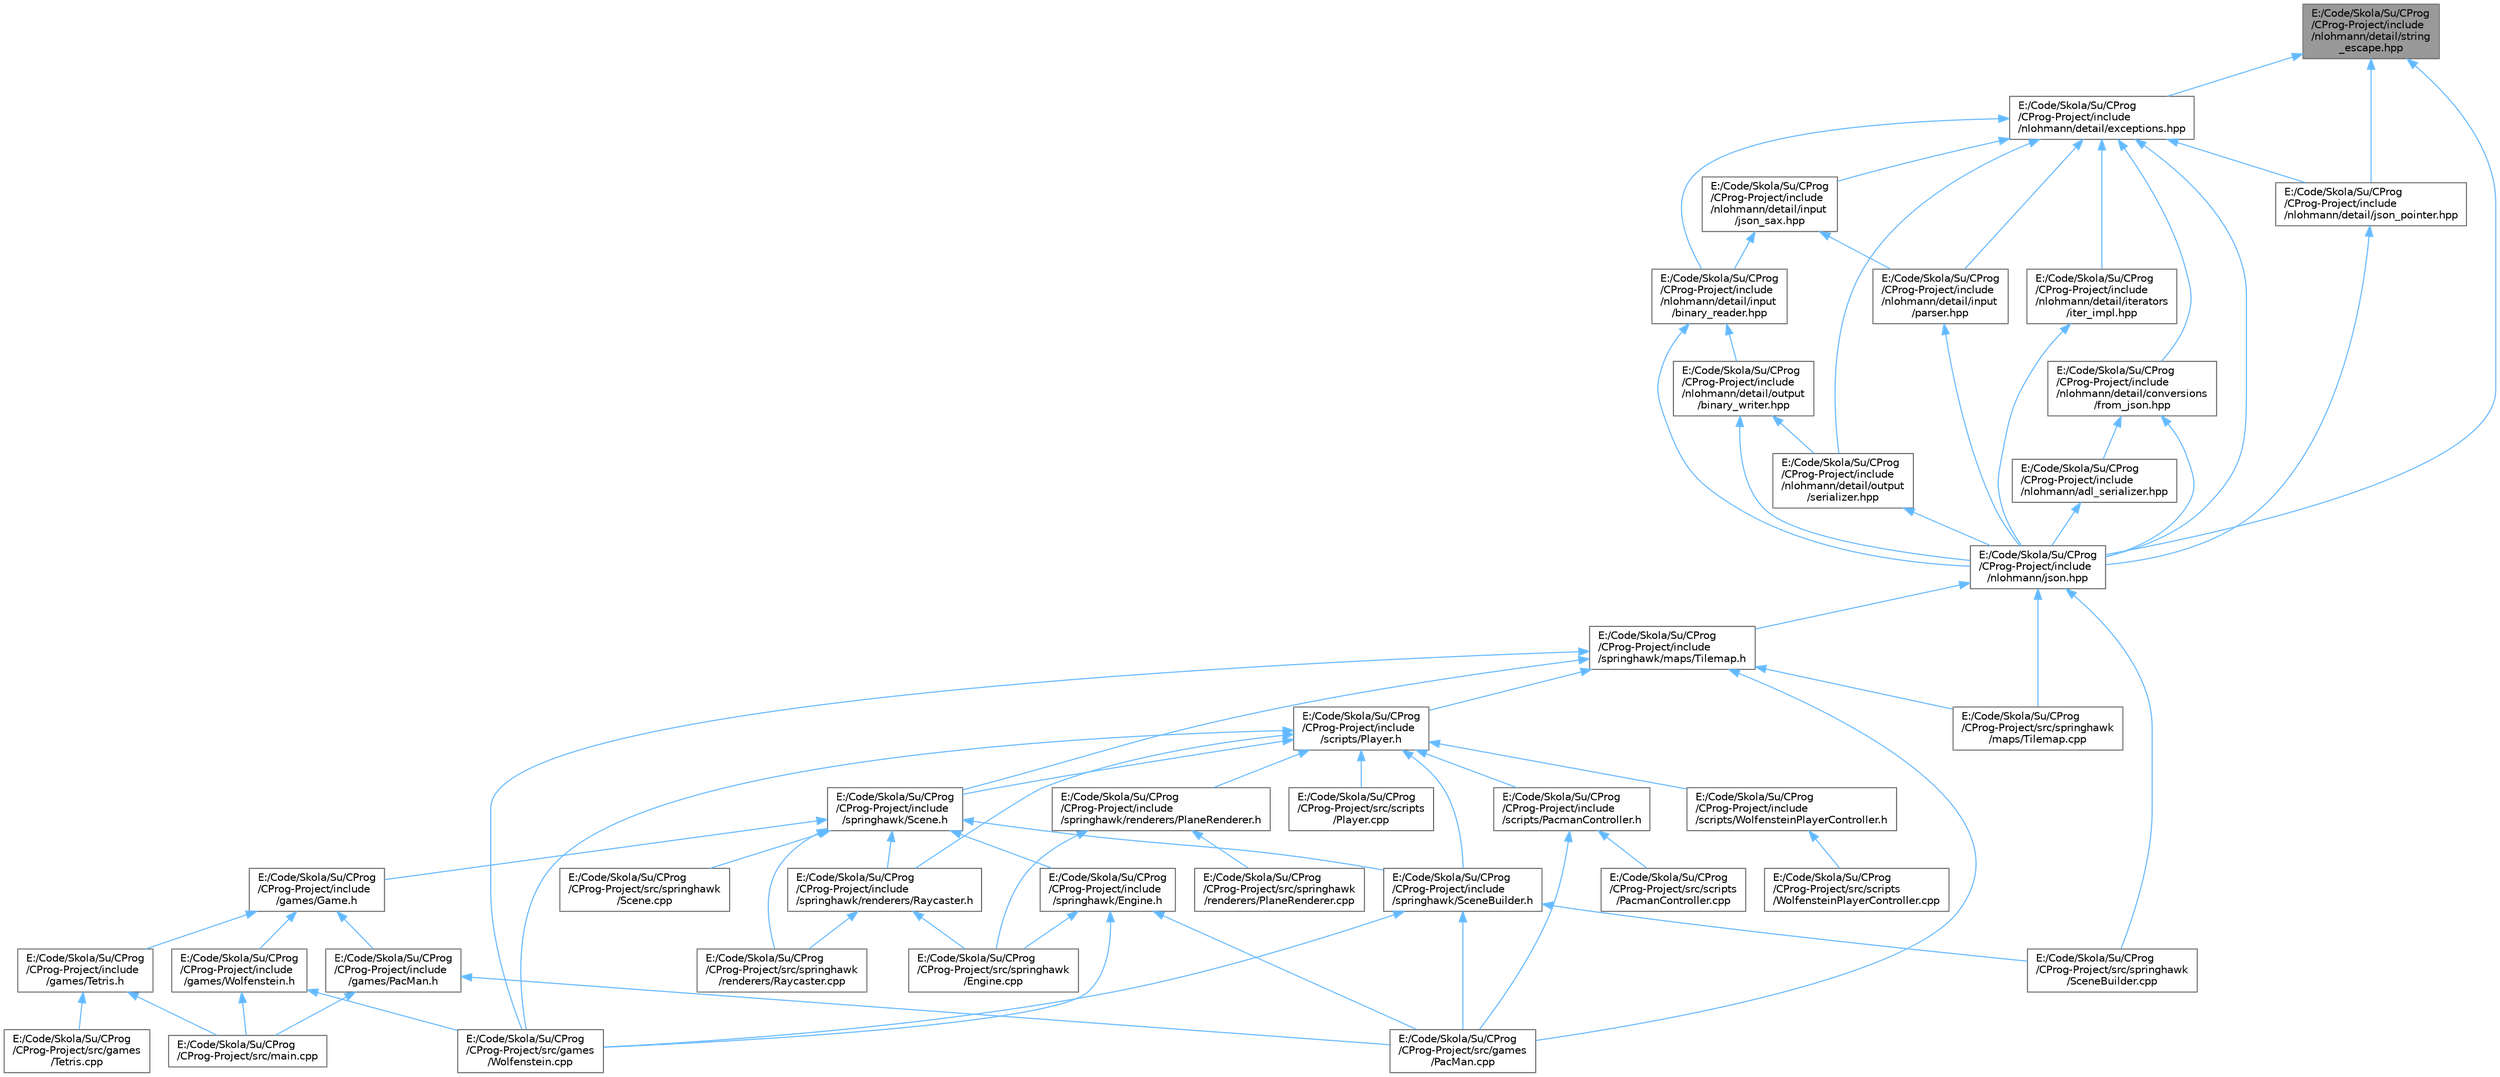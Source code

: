 digraph "E:/Code/Skola/Su/CProg/CProg-Project/include/nlohmann/detail/string_escape.hpp"
{
 // LATEX_PDF_SIZE
  bgcolor="transparent";
  edge [fontname=Helvetica,fontsize=10,labelfontname=Helvetica,labelfontsize=10];
  node [fontname=Helvetica,fontsize=10,shape=box,height=0.2,width=0.4];
  Node1 [id="Node000001",label="E:/Code/Skola/Su/CProg\l/CProg-Project/include\l/nlohmann/detail/string\l_escape.hpp",height=0.2,width=0.4,color="gray40", fillcolor="grey60", style="filled", fontcolor="black",tooltip=" "];
  Node1 -> Node2 [id="edge1_Node000001_Node000002",dir="back",color="steelblue1",style="solid",tooltip=" "];
  Node2 [id="Node000002",label="E:/Code/Skola/Su/CProg\l/CProg-Project/include\l/nlohmann/detail/exceptions.hpp",height=0.2,width=0.4,color="grey40", fillcolor="white", style="filled",URL="$exceptions_8hpp.html",tooltip=" "];
  Node2 -> Node3 [id="edge2_Node000002_Node000003",dir="back",color="steelblue1",style="solid",tooltip=" "];
  Node3 [id="Node000003",label="E:/Code/Skola/Su/CProg\l/CProg-Project/include\l/nlohmann/detail/conversions\l/from_json.hpp",height=0.2,width=0.4,color="grey40", fillcolor="white", style="filled",URL="$from__json_8hpp.html",tooltip=" "];
  Node3 -> Node4 [id="edge3_Node000003_Node000004",dir="back",color="steelblue1",style="solid",tooltip=" "];
  Node4 [id="Node000004",label="E:/Code/Skola/Su/CProg\l/CProg-Project/include\l/nlohmann/adl_serializer.hpp",height=0.2,width=0.4,color="grey40", fillcolor="white", style="filled",URL="$adl__serializer_8hpp.html",tooltip=" "];
  Node4 -> Node5 [id="edge4_Node000004_Node000005",dir="back",color="steelblue1",style="solid",tooltip=" "];
  Node5 [id="Node000005",label="E:/Code/Skola/Su/CProg\l/CProg-Project/include\l/nlohmann/json.hpp",height=0.2,width=0.4,color="grey40", fillcolor="white", style="filled",URL="$json_8hpp.html",tooltip=" "];
  Node5 -> Node6 [id="edge5_Node000005_Node000006",dir="back",color="steelblue1",style="solid",tooltip=" "];
  Node6 [id="Node000006",label="E:/Code/Skola/Su/CProg\l/CProg-Project/include\l/springhawk/maps/Tilemap.h",height=0.2,width=0.4,color="grey40", fillcolor="white", style="filled",URL="$_tilemap_8h.html",tooltip=" "];
  Node6 -> Node7 [id="edge6_Node000006_Node000007",dir="back",color="steelblue1",style="solid",tooltip=" "];
  Node7 [id="Node000007",label="E:/Code/Skola/Su/CProg\l/CProg-Project/include\l/scripts/Player.h",height=0.2,width=0.4,color="grey40", fillcolor="white", style="filled",URL="$_player_8h.html",tooltip=" "];
  Node7 -> Node8 [id="edge7_Node000007_Node000008",dir="back",color="steelblue1",style="solid",tooltip=" "];
  Node8 [id="Node000008",label="E:/Code/Skola/Su/CProg\l/CProg-Project/include\l/scripts/PacmanController.h",height=0.2,width=0.4,color="grey40", fillcolor="white", style="filled",URL="$_pacman_controller_8h.html",tooltip=" "];
  Node8 -> Node9 [id="edge8_Node000008_Node000009",dir="back",color="steelblue1",style="solid",tooltip=" "];
  Node9 [id="Node000009",label="E:/Code/Skola/Su/CProg\l/CProg-Project/src/games\l/PacMan.cpp",height=0.2,width=0.4,color="grey40", fillcolor="white", style="filled",URL="$_pac_man_8cpp.html",tooltip=" "];
  Node8 -> Node10 [id="edge9_Node000008_Node000010",dir="back",color="steelblue1",style="solid",tooltip=" "];
  Node10 [id="Node000010",label="E:/Code/Skola/Su/CProg\l/CProg-Project/src/scripts\l/PacmanController.cpp",height=0.2,width=0.4,color="grey40", fillcolor="white", style="filled",URL="$_pacman_controller_8cpp.html",tooltip=" "];
  Node7 -> Node11 [id="edge10_Node000007_Node000011",dir="back",color="steelblue1",style="solid",tooltip=" "];
  Node11 [id="Node000011",label="E:/Code/Skola/Su/CProg\l/CProg-Project/include\l/scripts/WolfensteinPlayerController.h",height=0.2,width=0.4,color="grey40", fillcolor="white", style="filled",URL="$_wolfenstein_player_controller_8h.html",tooltip=" "];
  Node11 -> Node12 [id="edge11_Node000011_Node000012",dir="back",color="steelblue1",style="solid",tooltip=" "];
  Node12 [id="Node000012",label="E:/Code/Skola/Su/CProg\l/CProg-Project/src/scripts\l/WolfensteinPlayerController.cpp",height=0.2,width=0.4,color="grey40", fillcolor="white", style="filled",URL="$_wolfenstein_player_controller_8cpp.html",tooltip=" "];
  Node7 -> Node13 [id="edge12_Node000007_Node000013",dir="back",color="steelblue1",style="solid",tooltip=" "];
  Node13 [id="Node000013",label="E:/Code/Skola/Su/CProg\l/CProg-Project/include\l/springhawk/Scene.h",height=0.2,width=0.4,color="grey40", fillcolor="white", style="filled",URL="$_scene_8h.html",tooltip=" "];
  Node13 -> Node14 [id="edge13_Node000013_Node000014",dir="back",color="steelblue1",style="solid",tooltip=" "];
  Node14 [id="Node000014",label="E:/Code/Skola/Su/CProg\l/CProg-Project/include\l/games/Game.h",height=0.2,width=0.4,color="grey40", fillcolor="white", style="filled",URL="$_game_8h.html",tooltip=" "];
  Node14 -> Node15 [id="edge14_Node000014_Node000015",dir="back",color="steelblue1",style="solid",tooltip=" "];
  Node15 [id="Node000015",label="E:/Code/Skola/Su/CProg\l/CProg-Project/include\l/games/PacMan.h",height=0.2,width=0.4,color="grey40", fillcolor="white", style="filled",URL="$_pac_man_8h.html",tooltip=" "];
  Node15 -> Node9 [id="edge15_Node000015_Node000009",dir="back",color="steelblue1",style="solid",tooltip=" "];
  Node15 -> Node16 [id="edge16_Node000015_Node000016",dir="back",color="steelblue1",style="solid",tooltip=" "];
  Node16 [id="Node000016",label="E:/Code/Skola/Su/CProg\l/CProg-Project/src/main.cpp",height=0.2,width=0.4,color="grey40", fillcolor="white", style="filled",URL="$main_8cpp.html",tooltip=" "];
  Node14 -> Node17 [id="edge17_Node000014_Node000017",dir="back",color="steelblue1",style="solid",tooltip=" "];
  Node17 [id="Node000017",label="E:/Code/Skola/Su/CProg\l/CProg-Project/include\l/games/Tetris.h",height=0.2,width=0.4,color="grey40", fillcolor="white", style="filled",URL="$_tetris_8h.html",tooltip=" "];
  Node17 -> Node18 [id="edge18_Node000017_Node000018",dir="back",color="steelblue1",style="solid",tooltip=" "];
  Node18 [id="Node000018",label="E:/Code/Skola/Su/CProg\l/CProg-Project/src/games\l/Tetris.cpp",height=0.2,width=0.4,color="grey40", fillcolor="white", style="filled",URL="$_tetris_8cpp.html",tooltip=" "];
  Node17 -> Node16 [id="edge19_Node000017_Node000016",dir="back",color="steelblue1",style="solid",tooltip=" "];
  Node14 -> Node19 [id="edge20_Node000014_Node000019",dir="back",color="steelblue1",style="solid",tooltip=" "];
  Node19 [id="Node000019",label="E:/Code/Skola/Su/CProg\l/CProg-Project/include\l/games/Wolfenstein.h",height=0.2,width=0.4,color="grey40", fillcolor="white", style="filled",URL="$_wolfenstein_8h.html",tooltip=" "];
  Node19 -> Node20 [id="edge21_Node000019_Node000020",dir="back",color="steelblue1",style="solid",tooltip=" "];
  Node20 [id="Node000020",label="E:/Code/Skola/Su/CProg\l/CProg-Project/src/games\l/Wolfenstein.cpp",height=0.2,width=0.4,color="grey40", fillcolor="white", style="filled",URL="$_wolfenstein_8cpp.html",tooltip=" "];
  Node19 -> Node16 [id="edge22_Node000019_Node000016",dir="back",color="steelblue1",style="solid",tooltip=" "];
  Node13 -> Node21 [id="edge23_Node000013_Node000021",dir="back",color="steelblue1",style="solid",tooltip=" "];
  Node21 [id="Node000021",label="E:/Code/Skola/Su/CProg\l/CProg-Project/include\l/springhawk/Engine.h",height=0.2,width=0.4,color="grey40", fillcolor="white", style="filled",URL="$_engine_8h.html",tooltip=" "];
  Node21 -> Node9 [id="edge24_Node000021_Node000009",dir="back",color="steelblue1",style="solid",tooltip=" "];
  Node21 -> Node20 [id="edge25_Node000021_Node000020",dir="back",color="steelblue1",style="solid",tooltip=" "];
  Node21 -> Node22 [id="edge26_Node000021_Node000022",dir="back",color="steelblue1",style="solid",tooltip=" "];
  Node22 [id="Node000022",label="E:/Code/Skola/Su/CProg\l/CProg-Project/src/springhawk\l/Engine.cpp",height=0.2,width=0.4,color="grey40", fillcolor="white", style="filled",URL="$_engine_8cpp.html",tooltip=" "];
  Node13 -> Node23 [id="edge27_Node000013_Node000023",dir="back",color="steelblue1",style="solid",tooltip=" "];
  Node23 [id="Node000023",label="E:/Code/Skola/Su/CProg\l/CProg-Project/include\l/springhawk/SceneBuilder.h",height=0.2,width=0.4,color="grey40", fillcolor="white", style="filled",URL="$_scene_builder_8h.html",tooltip=" "];
  Node23 -> Node9 [id="edge28_Node000023_Node000009",dir="back",color="steelblue1",style="solid",tooltip=" "];
  Node23 -> Node20 [id="edge29_Node000023_Node000020",dir="back",color="steelblue1",style="solid",tooltip=" "];
  Node23 -> Node24 [id="edge30_Node000023_Node000024",dir="back",color="steelblue1",style="solid",tooltip=" "];
  Node24 [id="Node000024",label="E:/Code/Skola/Su/CProg\l/CProg-Project/src/springhawk\l/SceneBuilder.cpp",height=0.2,width=0.4,color="grey40", fillcolor="white", style="filled",URL="$_scene_builder_8cpp.html",tooltip=" "];
  Node13 -> Node25 [id="edge31_Node000013_Node000025",dir="back",color="steelblue1",style="solid",tooltip=" "];
  Node25 [id="Node000025",label="E:/Code/Skola/Su/CProg\l/CProg-Project/include\l/springhawk/renderers/Raycaster.h",height=0.2,width=0.4,color="grey40", fillcolor="white", style="filled",URL="$_raycaster_8h.html",tooltip=" "];
  Node25 -> Node22 [id="edge32_Node000025_Node000022",dir="back",color="steelblue1",style="solid",tooltip=" "];
  Node25 -> Node26 [id="edge33_Node000025_Node000026",dir="back",color="steelblue1",style="solid",tooltip=" "];
  Node26 [id="Node000026",label="E:/Code/Skola/Su/CProg\l/CProg-Project/src/springhawk\l/renderers/Raycaster.cpp",height=0.2,width=0.4,color="grey40", fillcolor="white", style="filled",URL="$_raycaster_8cpp.html",tooltip=" "];
  Node13 -> Node27 [id="edge34_Node000013_Node000027",dir="back",color="steelblue1",style="solid",tooltip=" "];
  Node27 [id="Node000027",label="E:/Code/Skola/Su/CProg\l/CProg-Project/src/springhawk\l/Scene.cpp",height=0.2,width=0.4,color="grey40", fillcolor="white", style="filled",URL="$_scene_8cpp.html",tooltip=" "];
  Node13 -> Node26 [id="edge35_Node000013_Node000026",dir="back",color="steelblue1",style="solid",tooltip=" "];
  Node7 -> Node23 [id="edge36_Node000007_Node000023",dir="back",color="steelblue1",style="solid",tooltip=" "];
  Node7 -> Node28 [id="edge37_Node000007_Node000028",dir="back",color="steelblue1",style="solid",tooltip=" "];
  Node28 [id="Node000028",label="E:/Code/Skola/Su/CProg\l/CProg-Project/include\l/springhawk/renderers/PlaneRenderer.h",height=0.2,width=0.4,color="grey40", fillcolor="white", style="filled",URL="$_plane_renderer_8h.html",tooltip=" "];
  Node28 -> Node22 [id="edge38_Node000028_Node000022",dir="back",color="steelblue1",style="solid",tooltip=" "];
  Node28 -> Node29 [id="edge39_Node000028_Node000029",dir="back",color="steelblue1",style="solid",tooltip=" "];
  Node29 [id="Node000029",label="E:/Code/Skola/Su/CProg\l/CProg-Project/src/springhawk\l/renderers/PlaneRenderer.cpp",height=0.2,width=0.4,color="grey40", fillcolor="white", style="filled",URL="$_plane_renderer_8cpp.html",tooltip=" "];
  Node7 -> Node25 [id="edge40_Node000007_Node000025",dir="back",color="steelblue1",style="solid",tooltip=" "];
  Node7 -> Node20 [id="edge41_Node000007_Node000020",dir="back",color="steelblue1",style="solid",tooltip=" "];
  Node7 -> Node30 [id="edge42_Node000007_Node000030",dir="back",color="steelblue1",style="solid",tooltip=" "];
  Node30 [id="Node000030",label="E:/Code/Skola/Su/CProg\l/CProg-Project/src/scripts\l/Player.cpp",height=0.2,width=0.4,color="grey40", fillcolor="white", style="filled",URL="$_player_8cpp.html",tooltip=" "];
  Node6 -> Node13 [id="edge43_Node000006_Node000013",dir="back",color="steelblue1",style="solid",tooltip=" "];
  Node6 -> Node9 [id="edge44_Node000006_Node000009",dir="back",color="steelblue1",style="solid",tooltip=" "];
  Node6 -> Node20 [id="edge45_Node000006_Node000020",dir="back",color="steelblue1",style="solid",tooltip=" "];
  Node6 -> Node31 [id="edge46_Node000006_Node000031",dir="back",color="steelblue1",style="solid",tooltip=" "];
  Node31 [id="Node000031",label="E:/Code/Skola/Su/CProg\l/CProg-Project/src/springhawk\l/maps/Tilemap.cpp",height=0.2,width=0.4,color="grey40", fillcolor="white", style="filled",URL="$_tilemap_8cpp.html",tooltip=" "];
  Node5 -> Node24 [id="edge47_Node000005_Node000024",dir="back",color="steelblue1",style="solid",tooltip=" "];
  Node5 -> Node31 [id="edge48_Node000005_Node000031",dir="back",color="steelblue1",style="solid",tooltip=" "];
  Node3 -> Node5 [id="edge49_Node000003_Node000005",dir="back",color="steelblue1",style="solid",tooltip=" "];
  Node2 -> Node32 [id="edge50_Node000002_Node000032",dir="back",color="steelblue1",style="solid",tooltip=" "];
  Node32 [id="Node000032",label="E:/Code/Skola/Su/CProg\l/CProg-Project/include\l/nlohmann/detail/input\l/binary_reader.hpp",height=0.2,width=0.4,color="grey40", fillcolor="white", style="filled",URL="$binary__reader_8hpp.html",tooltip=" "];
  Node32 -> Node33 [id="edge51_Node000032_Node000033",dir="back",color="steelblue1",style="solid",tooltip=" "];
  Node33 [id="Node000033",label="E:/Code/Skola/Su/CProg\l/CProg-Project/include\l/nlohmann/detail/output\l/binary_writer.hpp",height=0.2,width=0.4,color="grey40", fillcolor="white", style="filled",URL="$binary__writer_8hpp.html",tooltip=" "];
  Node33 -> Node34 [id="edge52_Node000033_Node000034",dir="back",color="steelblue1",style="solid",tooltip=" "];
  Node34 [id="Node000034",label="E:/Code/Skola/Su/CProg\l/CProg-Project/include\l/nlohmann/detail/output\l/serializer.hpp",height=0.2,width=0.4,color="grey40", fillcolor="white", style="filled",URL="$serializer_8hpp.html",tooltip=" "];
  Node34 -> Node5 [id="edge53_Node000034_Node000005",dir="back",color="steelblue1",style="solid",tooltip=" "];
  Node33 -> Node5 [id="edge54_Node000033_Node000005",dir="back",color="steelblue1",style="solid",tooltip=" "];
  Node32 -> Node5 [id="edge55_Node000032_Node000005",dir="back",color="steelblue1",style="solid",tooltip=" "];
  Node2 -> Node35 [id="edge56_Node000002_Node000035",dir="back",color="steelblue1",style="solid",tooltip=" "];
  Node35 [id="Node000035",label="E:/Code/Skola/Su/CProg\l/CProg-Project/include\l/nlohmann/detail/input\l/json_sax.hpp",height=0.2,width=0.4,color="grey40", fillcolor="white", style="filled",URL="$json__sax_8hpp.html",tooltip=" "];
  Node35 -> Node32 [id="edge57_Node000035_Node000032",dir="back",color="steelblue1",style="solid",tooltip=" "];
  Node35 -> Node36 [id="edge58_Node000035_Node000036",dir="back",color="steelblue1",style="solid",tooltip=" "];
  Node36 [id="Node000036",label="E:/Code/Skola/Su/CProg\l/CProg-Project/include\l/nlohmann/detail/input\l/parser.hpp",height=0.2,width=0.4,color="grey40", fillcolor="white", style="filled",URL="$parser_8hpp.html",tooltip=" "];
  Node36 -> Node5 [id="edge59_Node000036_Node000005",dir="back",color="steelblue1",style="solid",tooltip=" "];
  Node2 -> Node36 [id="edge60_Node000002_Node000036",dir="back",color="steelblue1",style="solid",tooltip=" "];
  Node2 -> Node37 [id="edge61_Node000002_Node000037",dir="back",color="steelblue1",style="solid",tooltip=" "];
  Node37 [id="Node000037",label="E:/Code/Skola/Su/CProg\l/CProg-Project/include\l/nlohmann/detail/iterators\l/iter_impl.hpp",height=0.2,width=0.4,color="grey40", fillcolor="white", style="filled",URL="$iter__impl_8hpp.html",tooltip=" "];
  Node37 -> Node5 [id="edge62_Node000037_Node000005",dir="back",color="steelblue1",style="solid",tooltip=" "];
  Node2 -> Node38 [id="edge63_Node000002_Node000038",dir="back",color="steelblue1",style="solid",tooltip=" "];
  Node38 [id="Node000038",label="E:/Code/Skola/Su/CProg\l/CProg-Project/include\l/nlohmann/detail/json_pointer.hpp",height=0.2,width=0.4,color="grey40", fillcolor="white", style="filled",URL="$json__pointer_8hpp.html",tooltip=" "];
  Node38 -> Node5 [id="edge64_Node000038_Node000005",dir="back",color="steelblue1",style="solid",tooltip=" "];
  Node2 -> Node34 [id="edge65_Node000002_Node000034",dir="back",color="steelblue1",style="solid",tooltip=" "];
  Node2 -> Node5 [id="edge66_Node000002_Node000005",dir="back",color="steelblue1",style="solid",tooltip=" "];
  Node1 -> Node38 [id="edge67_Node000001_Node000038",dir="back",color="steelblue1",style="solid",tooltip=" "];
  Node1 -> Node5 [id="edge68_Node000001_Node000005",dir="back",color="steelblue1",style="solid",tooltip=" "];
}

